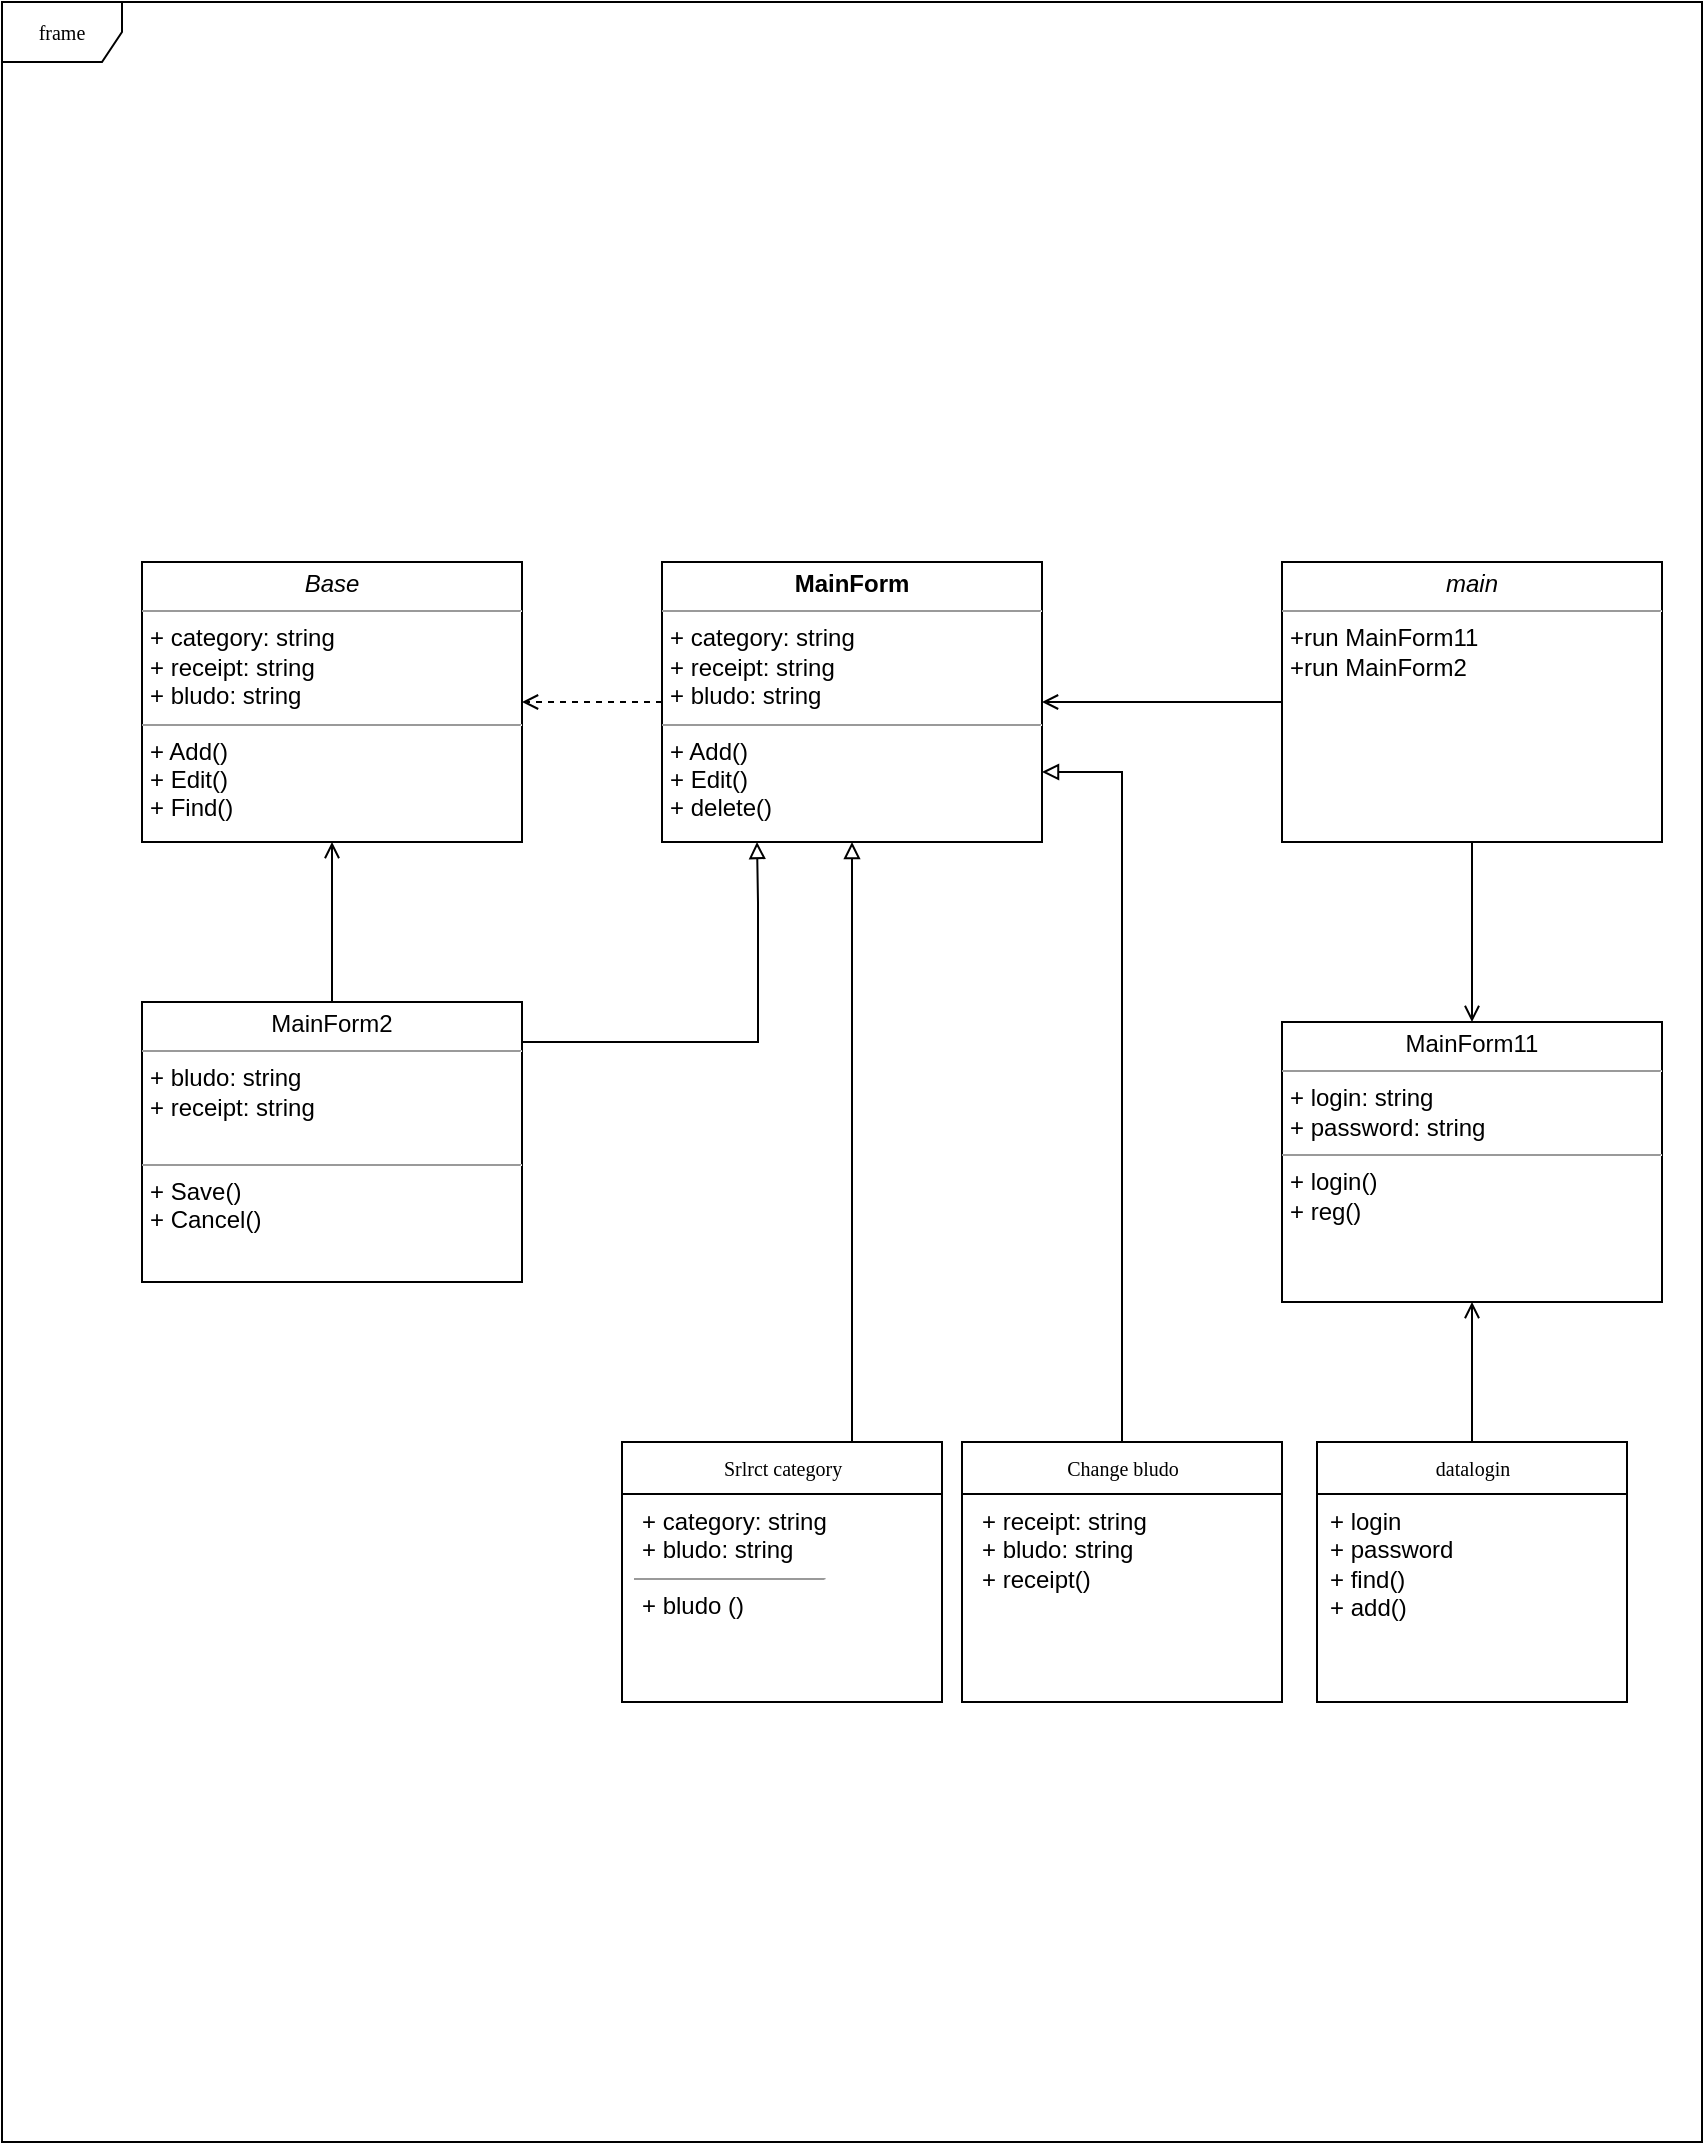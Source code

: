 <mxfile version="22.1.11" type="github">
  <diagram name="Page-1" id="c4acf3e9-155e-7222-9cf6-157b1a14988f">
    <mxGraphModel dx="1320" dy="730" grid="1" gridSize="10" guides="1" tooltips="1" connect="1" arrows="1" fold="1" page="1" pageScale="1" pageWidth="850" pageHeight="1100" background="none" math="0" shadow="0">
      <root>
        <mxCell id="0" />
        <mxCell id="1" parent="0" />
        <mxCell id="17acba5748e5396b-1" value="frame" style="shape=umlFrame;whiteSpace=wrap;html=1;rounded=0;shadow=0;comic=0;labelBackgroundColor=none;strokeWidth=1;fontFamily=Verdana;fontSize=10;align=center;" parent="1" vertex="1">
          <mxGeometry y="20" width="850" height="1070" as="geometry" />
        </mxCell>
        <mxCell id="DbbxEBBqgo_3UTrBJeBv-28" style="edgeStyle=orthogonalEdgeStyle;rounded=0;orthogonalLoop=1;jettySize=auto;html=1;entryX=1;entryY=0.75;entryDx=0;entryDy=0;endArrow=block;endFill=0;" edge="1" parent="1" source="17acba5748e5396b-20" target="DbbxEBBqgo_3UTrBJeBv-20">
          <mxGeometry relative="1" as="geometry" />
        </mxCell>
        <mxCell id="17acba5748e5396b-20" value="Change bludo" style="swimlane;html=1;fontStyle=0;childLayout=stackLayout;horizontal=1;startSize=26;fillColor=none;horizontalStack=0;resizeParent=1;resizeLast=0;collapsible=1;marginBottom=0;swimlaneFillColor=#ffffff;rounded=0;shadow=0;comic=0;labelBackgroundColor=none;strokeWidth=1;fontFamily=Verdana;fontSize=10;align=center;" parent="1" vertex="1">
          <mxGeometry x="480" y="740" width="160" height="130" as="geometry" />
        </mxCell>
        <mxCell id="17acba5748e5396b-21" value="&lt;p style=&quot;border-color: var(--border-color); margin: 0px 0px 0px 4px;&quot;&gt;+ receipt: string&lt;/p&gt;&lt;p style=&quot;border-color: var(--border-color); margin: 0px 0px 0px 4px;&quot;&gt;+ bludo: string&lt;/p&gt;&lt;p style=&quot;border-color: var(--border-color); margin: 0px 0px 0px 4px;&quot;&gt;+ receipt()&lt;/p&gt;" style="text;html=1;strokeColor=none;fillColor=none;align=left;verticalAlign=top;spacingLeft=4;spacingRight=4;whiteSpace=wrap;overflow=hidden;rotatable=0;points=[[0,0.5],[1,0.5]];portConstraint=eastwest;" parent="17acba5748e5396b-20" vertex="1">
          <mxGeometry y="26" width="160" height="94" as="geometry" />
        </mxCell>
        <mxCell id="DbbxEBBqgo_3UTrBJeBv-26" style="edgeStyle=orthogonalEdgeStyle;rounded=0;orthogonalLoop=1;jettySize=auto;html=1;entryX=0.5;entryY=1;entryDx=0;entryDy=0;endArrow=open;endFill=0;" edge="1" parent="1" source="17acba5748e5396b-30" target="5d2195bd80daf111-10">
          <mxGeometry relative="1" as="geometry" />
        </mxCell>
        <mxCell id="17acba5748e5396b-30" value="datalogin" style="swimlane;html=1;fontStyle=0;childLayout=stackLayout;horizontal=1;startSize=26;fillColor=none;horizontalStack=0;resizeParent=1;resizeLast=0;collapsible=1;marginBottom=0;swimlaneFillColor=#ffffff;rounded=0;shadow=0;comic=0;labelBackgroundColor=none;strokeWidth=1;fontFamily=Verdana;fontSize=10;align=center;" parent="1" vertex="1">
          <mxGeometry x="657.5" y="740" width="155" height="130" as="geometry">
            <mxRectangle x="635" y="740" width="90" height="30" as="alternateBounds" />
          </mxGeometry>
        </mxCell>
        <mxCell id="17acba5748e5396b-31" value="+ login&lt;br&gt;+ password&lt;br&gt;+ find()&lt;br style=&quot;border-color: var(--border-color);&quot;&gt;+ add()" style="text;html=1;strokeColor=none;fillColor=none;align=left;verticalAlign=top;spacingLeft=4;spacingRight=4;whiteSpace=wrap;overflow=hidden;rotatable=0;points=[[0,0.5],[1,0.5]];portConstraint=eastwest;" parent="17acba5748e5396b-30" vertex="1">
          <mxGeometry y="26" width="155" height="104" as="geometry" />
        </mxCell>
        <mxCell id="5d2195bd80daf111-10" value="&lt;p style=&quot;margin:0px;margin-top:4px;text-align:center;&quot;&gt;MainForm11&lt;br&gt;&lt;/p&gt;&lt;hr size=&quot;1&quot;&gt;&lt;p style=&quot;margin:0px;margin-left:4px;&quot;&gt;+ login: string&lt;br&gt;+ password: string&lt;/p&gt;&lt;hr size=&quot;1&quot;&gt;&lt;p style=&quot;margin:0px;margin-left:4px;&quot;&gt;+ login()&lt;br&gt;+ reg()&lt;/p&gt;" style="verticalAlign=top;align=left;overflow=fill;fontSize=12;fontFamily=Helvetica;html=1;rounded=0;shadow=0;comic=0;labelBackgroundColor=none;strokeWidth=1" parent="1" vertex="1">
          <mxGeometry x="640" y="530" width="190" height="140" as="geometry" />
        </mxCell>
        <mxCell id="DbbxEBBqgo_3UTrBJeBv-13" style="edgeStyle=orthogonalEdgeStyle;rounded=0;orthogonalLoop=1;jettySize=auto;html=1;exitX=0.5;exitY=1;exitDx=0;exitDy=0;entryX=0.5;entryY=0;entryDx=0;entryDy=0;endArrow=open;endFill=0;" edge="1" parent="1" source="5d2195bd80daf111-15" target="5d2195bd80daf111-10">
          <mxGeometry relative="1" as="geometry" />
        </mxCell>
        <mxCell id="DbbxEBBqgo_3UTrBJeBv-25" style="edgeStyle=orthogonalEdgeStyle;rounded=0;orthogonalLoop=1;jettySize=auto;html=1;entryX=1;entryY=0.5;entryDx=0;entryDy=0;endArrow=open;endFill=0;" edge="1" parent="1" source="5d2195bd80daf111-15" target="DbbxEBBqgo_3UTrBJeBv-20">
          <mxGeometry relative="1" as="geometry" />
        </mxCell>
        <mxCell id="5d2195bd80daf111-15" value="&lt;p style=&quot;margin:0px;margin-top:4px;text-align:center;&quot;&gt;&lt;i&gt;main&lt;/i&gt;&lt;/p&gt;&lt;hr size=&quot;1&quot;&gt;&lt;p style=&quot;margin:0px;margin-left:4px;&quot;&gt;&lt;/p&gt;&lt;p style=&quot;margin:0px;margin-left:4px;&quot;&gt;+run MainForm11&lt;/p&gt;&lt;p style=&quot;margin:0px;margin-left:4px;&quot;&gt;+run MainForm2&lt;br&gt;&lt;/p&gt;" style="verticalAlign=top;align=left;overflow=fill;fontSize=12;fontFamily=Helvetica;html=1;rounded=0;shadow=0;comic=0;labelBackgroundColor=none;strokeWidth=1" parent="1" vertex="1">
          <mxGeometry x="640" y="300" width="190" height="140" as="geometry" />
        </mxCell>
        <mxCell id="5d2195bd80daf111-18" value="&lt;p style=&quot;margin:0px;margin-top:4px;text-align:center;&quot;&gt;&lt;i&gt;Base&lt;/i&gt;&lt;/p&gt;&lt;hr size=&quot;1&quot;&gt;&lt;p style=&quot;border-color: var(--border-color); margin: 0px 0px 0px 4px;&quot;&gt;+ category: string&lt;br style=&quot;border-color: var(--border-color);&quot;&gt;+ receipt: string&lt;/p&gt;&lt;p style=&quot;border-color: var(--border-color); margin: 0px 0px 0px 4px;&quot;&gt;+ bludo: string&lt;/p&gt;&lt;hr size=&quot;1&quot;&gt;&lt;p style=&quot;border-color: var(--border-color); margin: 0px 0px 0px 4px;&quot;&gt;+ Add()&lt;br style=&quot;border-color: var(--border-color);&quot;&gt;+ Edit()&lt;/p&gt;&lt;p style=&quot;border-color: var(--border-color); margin: 0px 0px 0px 4px;&quot;&gt;+ Find()&lt;/p&gt;" style="verticalAlign=top;align=left;overflow=fill;fontSize=12;fontFamily=Helvetica;html=1;rounded=0;shadow=0;comic=0;labelBackgroundColor=none;strokeWidth=1" parent="1" vertex="1">
          <mxGeometry x="70" y="300" width="190" height="140" as="geometry" />
        </mxCell>
        <mxCell id="DbbxEBBqgo_3UTrBJeBv-29" style="edgeStyle=orthogonalEdgeStyle;rounded=0;orthogonalLoop=1;jettySize=auto;html=1;entryX=0.5;entryY=1;entryDx=0;entryDy=0;endArrow=block;endFill=0;" edge="1" parent="1" source="DbbxEBBqgo_3UTrBJeBv-5" target="DbbxEBBqgo_3UTrBJeBv-20">
          <mxGeometry relative="1" as="geometry">
            <Array as="points">
              <mxPoint x="425" y="680" />
              <mxPoint x="425" y="680" />
            </Array>
          </mxGeometry>
        </mxCell>
        <mxCell id="DbbxEBBqgo_3UTrBJeBv-5" value="Srlrct category" style="swimlane;html=1;fontStyle=0;childLayout=stackLayout;horizontal=1;startSize=26;fillColor=none;horizontalStack=0;resizeParent=1;resizeLast=0;collapsible=1;marginBottom=0;swimlaneFillColor=#ffffff;rounded=0;shadow=0;comic=0;labelBackgroundColor=none;strokeWidth=1;fontFamily=Verdana;fontSize=10;align=center;" vertex="1" parent="1">
          <mxGeometry x="310" y="740" width="160" height="130" as="geometry" />
        </mxCell>
        <mxCell id="DbbxEBBqgo_3UTrBJeBv-6" value="&lt;p style=&quot;border-color: var(--border-color); margin: 0px 0px 0px 4px;&quot;&gt;+ category: string&lt;br&gt;&lt;/p&gt;&lt;p style=&quot;border-color: var(--border-color); margin: 0px 0px 0px 4px;&quot;&gt;+ bludo: string&lt;/p&gt;&lt;hr style=&quot;border-color: var(--border-color);&quot; size=&quot;1&quot;&gt;&lt;p style=&quot;border-color: var(--border-color); margin: 0px 0px 0px 4px;&quot;&gt;+ bludo ()&lt;br style=&quot;border-color: var(--border-color);&quot;&gt;&lt;br&gt;&lt;/p&gt;" style="text;html=1;strokeColor=none;fillColor=none;align=left;verticalAlign=top;spacingLeft=4;spacingRight=4;whiteSpace=wrap;overflow=hidden;rotatable=0;points=[[0,0.5],[1,0.5]];portConstraint=eastwest;" vertex="1" parent="DbbxEBBqgo_3UTrBJeBv-5">
          <mxGeometry y="26" width="160" height="84" as="geometry" />
        </mxCell>
        <mxCell id="DbbxEBBqgo_3UTrBJeBv-16" style="edgeStyle=orthogonalEdgeStyle;rounded=0;orthogonalLoop=1;jettySize=auto;html=1;exitX=0.5;exitY=0;exitDx=0;exitDy=0;entryX=0.5;entryY=1;entryDx=0;entryDy=0;endArrow=open;endFill=0;" edge="1" parent="1" source="DbbxEBBqgo_3UTrBJeBv-14" target="5d2195bd80daf111-18">
          <mxGeometry relative="1" as="geometry">
            <Array as="points">
              <mxPoint x="165" y="500" />
              <mxPoint x="165" y="500" />
            </Array>
          </mxGeometry>
        </mxCell>
        <mxCell id="DbbxEBBqgo_3UTrBJeBv-21" style="edgeStyle=orthogonalEdgeStyle;rounded=0;orthogonalLoop=1;jettySize=auto;html=1;" edge="1" parent="1" source="DbbxEBBqgo_3UTrBJeBv-14" target="17acba5748e5396b-1">
          <mxGeometry relative="1" as="geometry">
            <Array as="points">
              <mxPoint x="390" y="650" />
              <mxPoint x="390" y="650" />
            </Array>
          </mxGeometry>
        </mxCell>
        <mxCell id="DbbxEBBqgo_3UTrBJeBv-23" style="edgeStyle=orthogonalEdgeStyle;rounded=0;orthogonalLoop=1;jettySize=auto;html=1;entryX=0.25;entryY=1;entryDx=0;entryDy=0;exitX=1;exitY=0.093;exitDx=0;exitDy=0;exitPerimeter=0;endArrow=block;endFill=0;" edge="1" parent="1" source="DbbxEBBqgo_3UTrBJeBv-14" target="DbbxEBBqgo_3UTrBJeBv-20">
          <mxGeometry relative="1" as="geometry">
            <mxPoint x="263" y="533" as="sourcePoint" />
            <Array as="points">
              <mxPoint x="260" y="540" />
              <mxPoint x="378" y="540" />
              <mxPoint x="378" y="470" />
            </Array>
          </mxGeometry>
        </mxCell>
        <mxCell id="DbbxEBBqgo_3UTrBJeBv-14" value="&lt;p style=&quot;margin:0px;margin-top:4px;text-align:center;&quot;&gt;MainForm2&lt;br&gt;&lt;/p&gt;&lt;hr size=&quot;1&quot;&gt;&lt;p style=&quot;margin:0px;margin-left:4px;&quot;&gt;+ bludo: string&lt;br style=&quot;border-color: var(--border-color);&quot;&gt;+ receipt: string&lt;br&gt;&lt;/p&gt;&lt;div&gt;&lt;br&gt;&lt;/div&gt;&lt;hr size=&quot;1&quot;&gt;&lt;p style=&quot;margin:0px;margin-left:4px;&quot;&gt;+ Save()&lt;br&gt;+ Cancel()&lt;/p&gt;" style="verticalAlign=top;align=left;overflow=fill;fontSize=12;fontFamily=Helvetica;html=1;rounded=0;shadow=0;comic=0;labelBackgroundColor=none;strokeWidth=1" vertex="1" parent="1">
          <mxGeometry x="70" y="520" width="190" height="140" as="geometry" />
        </mxCell>
        <mxCell id="DbbxEBBqgo_3UTrBJeBv-24" style="edgeStyle=orthogonalEdgeStyle;rounded=0;orthogonalLoop=1;jettySize=auto;html=1;entryX=1;entryY=0.5;entryDx=0;entryDy=0;dashed=1;endArrow=open;endFill=0;" edge="1" parent="1" source="DbbxEBBqgo_3UTrBJeBv-20" target="5d2195bd80daf111-18">
          <mxGeometry relative="1" as="geometry" />
        </mxCell>
        <mxCell id="DbbxEBBqgo_3UTrBJeBv-20" value="&lt;p style=&quot;margin:0px;margin-top:4px;text-align:center;&quot;&gt;&lt;b&gt;MainForm&lt;/b&gt;&lt;/p&gt;&lt;hr size=&quot;1&quot;&gt;&lt;p style=&quot;border-color: var(--border-color); margin: 0px 0px 0px 4px;&quot;&gt;+ category: string&lt;br style=&quot;border-color: var(--border-color);&quot;&gt;+ receipt: string&lt;/p&gt;&lt;p style=&quot;border-color: var(--border-color); margin: 0px 0px 0px 4px;&quot;&gt;+ bludo: string&lt;/p&gt;&lt;hr size=&quot;1&quot;&gt;&lt;p style=&quot;margin:0px;margin-left:4px;&quot;&gt;+ Add()&lt;br&gt;+ Edit()&lt;/p&gt;&lt;p style=&quot;margin:0px;margin-left:4px;&quot;&gt;+ delete()&lt;/p&gt;" style="verticalAlign=top;align=left;overflow=fill;fontSize=12;fontFamily=Helvetica;html=1;rounded=0;shadow=0;comic=0;labelBackgroundColor=none;strokeWidth=1" vertex="1" parent="1">
          <mxGeometry x="330" y="300" width="190" height="140" as="geometry" />
        </mxCell>
      </root>
    </mxGraphModel>
  </diagram>
</mxfile>
